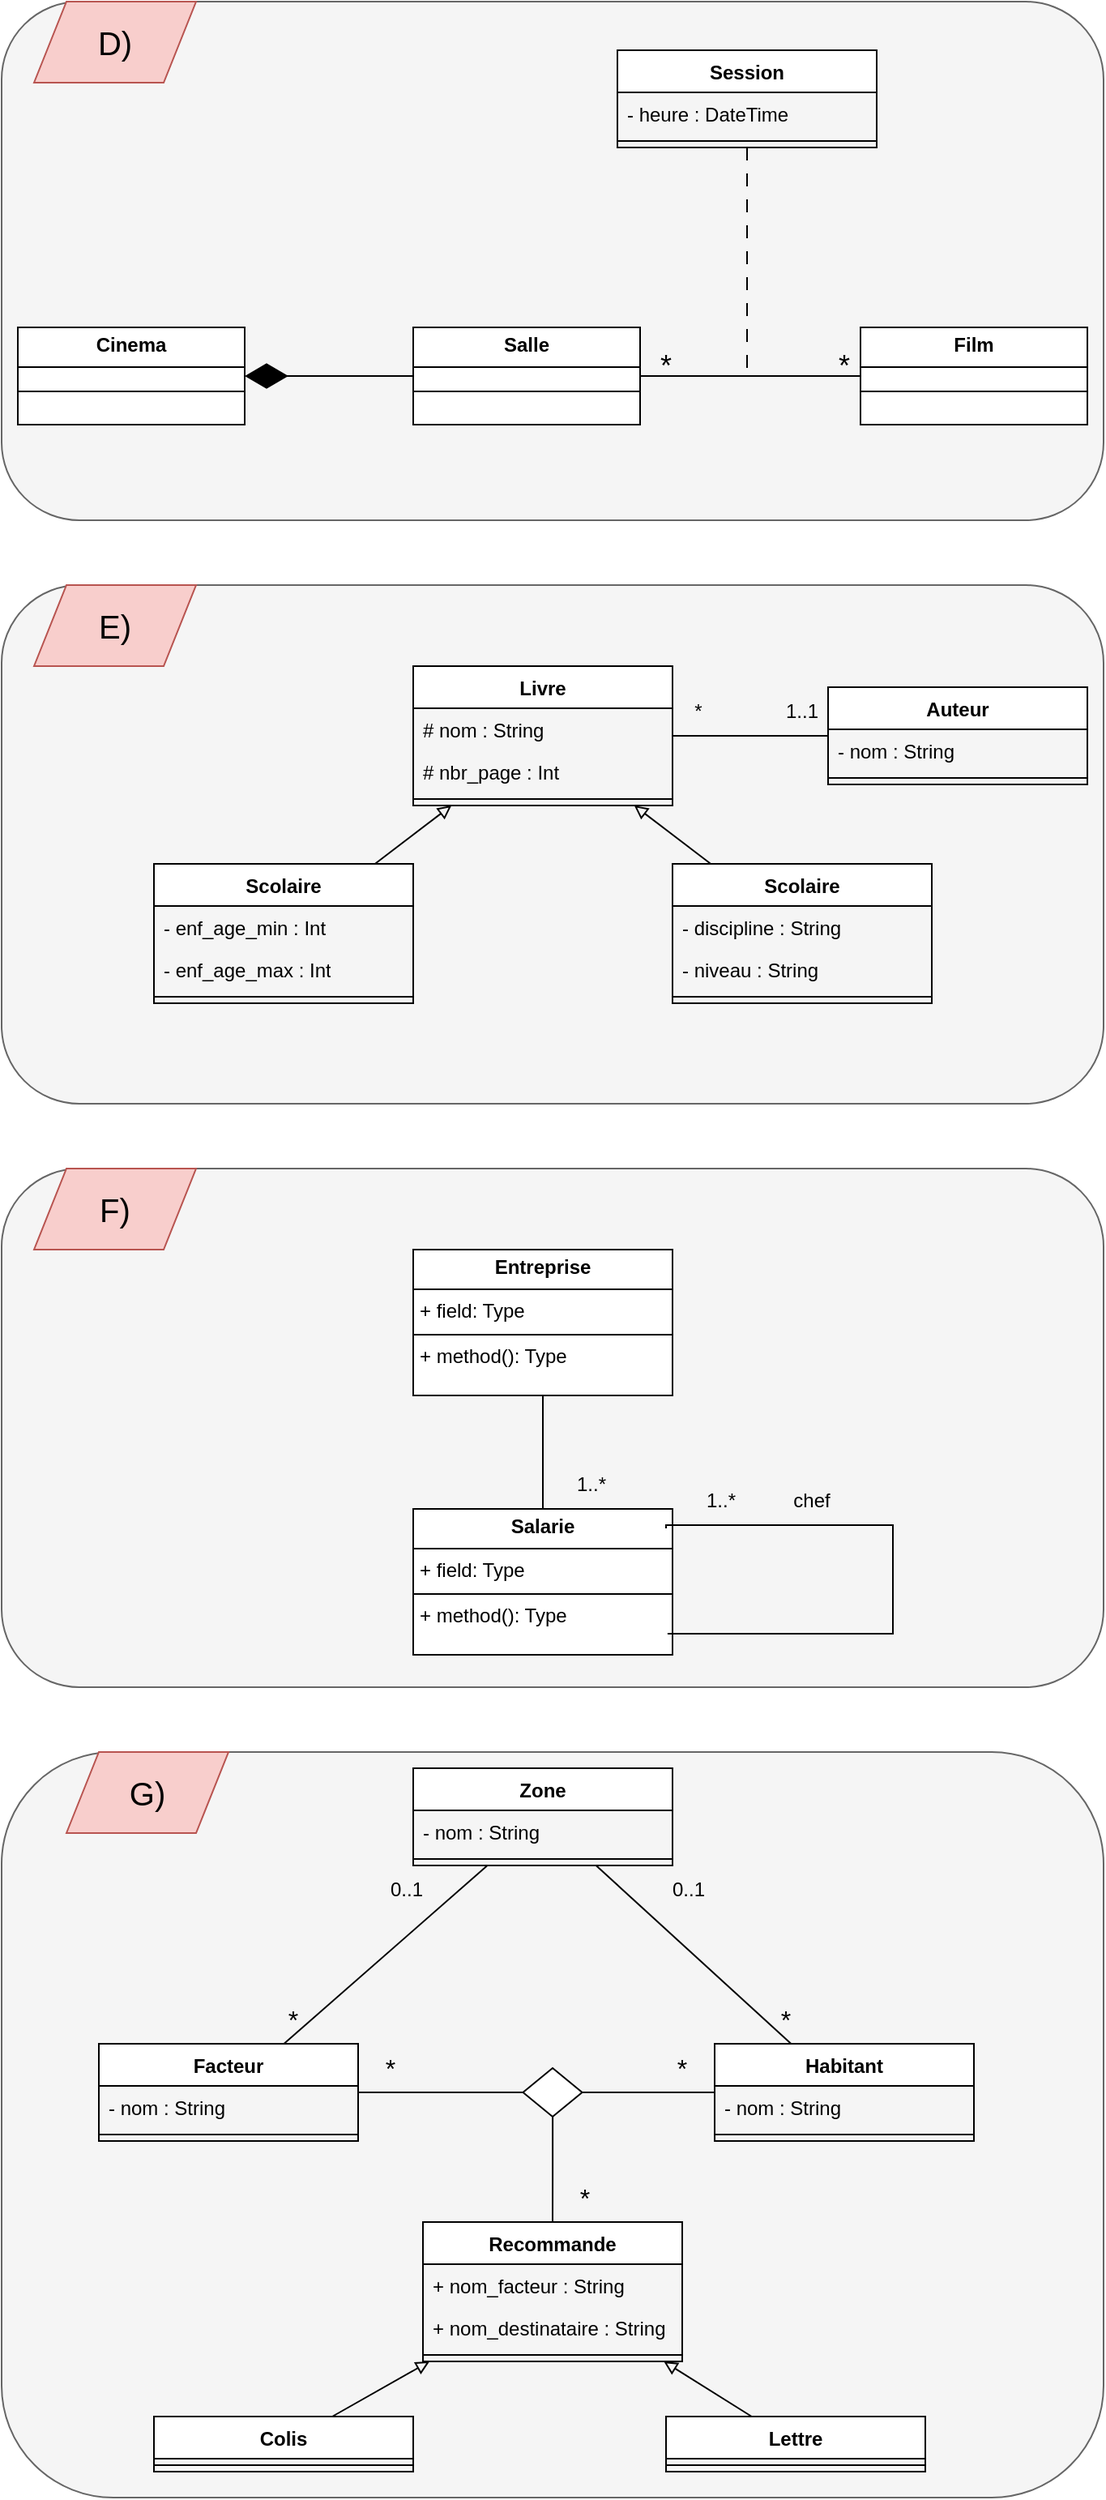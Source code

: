 <mxfile version="27.0.6">
  <diagram name="Page-1" id="Q0PIo-2i7bnXa_9pYqrQ">
    <mxGraphModel dx="898" dy="750" grid="1" gridSize="10" guides="1" tooltips="1" connect="1" arrows="1" fold="1" page="1" pageScale="1" pageWidth="827" pageHeight="1169" math="0" shadow="0">
      <root>
        <mxCell id="0" />
        <mxCell id="1" parent="0" />
        <mxCell id="LR8l_ZA1qz5UWRUe_UtI-1" value="" style="rounded=1;whiteSpace=wrap;html=1;fillColor=#f5f5f5;fontColor=#333333;strokeColor=#666666;" parent="1" vertex="1">
          <mxGeometry x="80" y="80" width="680" height="320" as="geometry" />
        </mxCell>
        <mxCell id="LR8l_ZA1qz5UWRUe_UtI-2" value="&lt;font style=&quot;font-size: 20px;&quot;&gt;D)&lt;/font&gt;" style="shape=parallelogram;perimeter=parallelogramPerimeter;whiteSpace=wrap;html=1;fixedSize=1;fillColor=#f8cecc;strokeColor=#b85450;" parent="1" vertex="1">
          <mxGeometry x="100" y="80" width="100" height="50" as="geometry" />
        </mxCell>
        <mxCell id="LR8l_ZA1qz5UWRUe_UtI-4" value="&lt;p style=&quot;margin:0px;margin-top:4px;text-align:center;&quot;&gt;&lt;b&gt;Cinema&lt;/b&gt;&lt;/p&gt;&lt;hr size=&quot;1&quot; style=&quot;border-style:solid;&quot;&gt;&lt;div style=&quot;height:2px;&quot;&gt;&lt;/div&gt;&lt;hr size=&quot;1&quot; style=&quot;border-style:solid;&quot;&gt;&lt;div style=&quot;height:2px;&quot;&gt;&lt;/div&gt;" style="verticalAlign=top;align=left;overflow=fill;html=1;whiteSpace=wrap;" parent="1" vertex="1">
          <mxGeometry x="90" y="281" width="140" height="60" as="geometry" />
        </mxCell>
        <mxCell id="2qF_T3SmxSKu9OVV5jv2-1" style="rounded=0;orthogonalLoop=1;jettySize=auto;html=1;entryX=0;entryY=0.5;entryDx=0;entryDy=0;endArrow=none;startFill=0;" parent="1" source="7bh3WnlcI_e72tTwCWZT-6" target="LR8l_ZA1qz5UWRUe_UtI-6" edge="1">
          <mxGeometry relative="1" as="geometry" />
        </mxCell>
        <mxCell id="LR8l_ZA1qz5UWRUe_UtI-5" value="&lt;p style=&quot;margin:0px;margin-top:4px;text-align:center;&quot;&gt;&lt;b&gt;Salle&lt;/b&gt;&lt;/p&gt;&lt;hr size=&quot;1&quot; style=&quot;border-style:solid;&quot;&gt;&lt;div style=&quot;height:2px;&quot;&gt;&lt;/div&gt;&lt;hr size=&quot;1&quot; style=&quot;border-style:solid;&quot;&gt;&lt;div style=&quot;height:2px;&quot;&gt;&lt;/div&gt;" style="verticalAlign=top;align=left;overflow=fill;html=1;whiteSpace=wrap;" parent="1" vertex="1">
          <mxGeometry x="334" y="281" width="140" height="60" as="geometry" />
        </mxCell>
        <mxCell id="LR8l_ZA1qz5UWRUe_UtI-6" value="&lt;p style=&quot;margin:0px;margin-top:4px;text-align:center;&quot;&gt;&lt;b&gt;Film&lt;/b&gt;&lt;/p&gt;&lt;hr size=&quot;1&quot; style=&quot;border-style:solid;&quot;&gt;&lt;div style=&quot;height:2px;&quot;&gt;&lt;/div&gt;&lt;hr size=&quot;1&quot; style=&quot;border-style:solid;&quot;&gt;&lt;div style=&quot;height:2px;&quot;&gt;&lt;/div&gt;" style="verticalAlign=top;align=left;overflow=fill;html=1;whiteSpace=wrap;" parent="1" vertex="1">
          <mxGeometry x="610" y="281" width="140" height="60" as="geometry" />
        </mxCell>
        <mxCell id="LR8l_ZA1qz5UWRUe_UtI-9" value="" style="rounded=1;whiteSpace=wrap;html=1;fillColor=#f5f5f5;fontColor=#333333;strokeColor=#666666;" parent="1" vertex="1">
          <mxGeometry x="80" y="440" width="680" height="320" as="geometry" />
        </mxCell>
        <mxCell id="LR8l_ZA1qz5UWRUe_UtI-10" value="&lt;font style=&quot;font-size: 20px;&quot;&gt;E)&lt;/font&gt;" style="shape=parallelogram;perimeter=parallelogramPerimeter;whiteSpace=wrap;html=1;fixedSize=1;fillColor=#f8cecc;strokeColor=#b85450;" parent="1" vertex="1">
          <mxGeometry x="100" y="440" width="100" height="50" as="geometry" />
        </mxCell>
        <mxCell id="LR8l_ZA1qz5UWRUe_UtI-11" value="" style="rounded=1;whiteSpace=wrap;html=1;fillColor=#f5f5f5;fontColor=#333333;strokeColor=#666666;" parent="1" vertex="1">
          <mxGeometry x="80" y="800" width="680" height="320" as="geometry" />
        </mxCell>
        <mxCell id="LR8l_ZA1qz5UWRUe_UtI-12" value="&lt;font style=&quot;font-size: 20px;&quot;&gt;F)&lt;/font&gt;" style="shape=parallelogram;perimeter=parallelogramPerimeter;whiteSpace=wrap;html=1;fixedSize=1;fillColor=#f8cecc;strokeColor=#b85450;" parent="1" vertex="1">
          <mxGeometry x="100" y="800" width="100" height="50" as="geometry" />
        </mxCell>
        <mxCell id="LR8l_ZA1qz5UWRUe_UtI-13" value="" style="rounded=1;whiteSpace=wrap;html=1;fillColor=#f5f5f5;fontColor=#333333;strokeColor=#666666;" parent="1" vertex="1">
          <mxGeometry x="80" y="1160" width="680" height="460" as="geometry" />
        </mxCell>
        <mxCell id="LR8l_ZA1qz5UWRUe_UtI-14" value="&lt;font style=&quot;font-size: 20px;&quot;&gt;G)&lt;/font&gt;" style="shape=parallelogram;perimeter=parallelogramPerimeter;whiteSpace=wrap;html=1;fixedSize=1;fillColor=#f8cecc;strokeColor=#b85450;" parent="1" vertex="1">
          <mxGeometry x="120" y="1160" width="100" height="50" as="geometry" />
        </mxCell>
        <mxCell id="hNnfSYcbuitZRMs8XukD-15" style="rounded=0;orthogonalLoop=1;jettySize=auto;html=1;endArrow=block;endFill=0;" parent="1" source="hNnfSYcbuitZRMs8XukD-9" target="2qF_T3SmxSKu9OVV5jv2-13" edge="1">
          <mxGeometry relative="1" as="geometry">
            <mxPoint x="414" y="550" as="targetPoint" />
          </mxGeometry>
        </mxCell>
        <mxCell id="hNnfSYcbuitZRMs8XukD-9" value="Scolaire" style="swimlane;fontStyle=1;align=center;verticalAlign=top;childLayout=stackLayout;horizontal=1;startSize=26;horizontalStack=0;resizeParent=1;resizeParentMax=0;resizeLast=0;collapsible=1;marginBottom=0;whiteSpace=wrap;html=1;" parent="1" vertex="1">
          <mxGeometry x="494" y="612" width="160" height="86" as="geometry" />
        </mxCell>
        <mxCell id="hNnfSYcbuitZRMs8XukD-10" value="- discipline : String" style="text;strokeColor=none;fillColor=none;align=left;verticalAlign=top;spacingLeft=4;spacingRight=4;overflow=hidden;rotatable=0;points=[[0,0.5],[1,0.5]];portConstraint=eastwest;whiteSpace=wrap;html=1;" parent="hNnfSYcbuitZRMs8XukD-9" vertex="1">
          <mxGeometry y="26" width="160" height="26" as="geometry" />
        </mxCell>
        <mxCell id="hNnfSYcbuitZRMs8XukD-13" value="- niveau : String" style="text;strokeColor=none;fillColor=none;align=left;verticalAlign=top;spacingLeft=4;spacingRight=4;overflow=hidden;rotatable=0;points=[[0,0.5],[1,0.5]];portConstraint=eastwest;whiteSpace=wrap;html=1;" parent="hNnfSYcbuitZRMs8XukD-9" vertex="1">
          <mxGeometry y="52" width="160" height="26" as="geometry" />
        </mxCell>
        <mxCell id="hNnfSYcbuitZRMs8XukD-11" value="" style="line;strokeWidth=1;fillColor=none;align=left;verticalAlign=middle;spacingTop=-1;spacingLeft=3;spacingRight=3;rotatable=0;labelPosition=right;points=[];portConstraint=eastwest;strokeColor=inherit;" parent="hNnfSYcbuitZRMs8XukD-9" vertex="1">
          <mxGeometry y="78" width="160" height="8" as="geometry" />
        </mxCell>
        <mxCell id="hNnfSYcbuitZRMs8XukD-22" style="rounded=0;orthogonalLoop=1;jettySize=auto;html=1;endArrow=block;endFill=0;" parent="1" source="hNnfSYcbuitZRMs8XukD-17" target="2qF_T3SmxSKu9OVV5jv2-13" edge="1">
          <mxGeometry relative="1" as="geometry">
            <mxPoint x="414" y="550" as="targetPoint" />
          </mxGeometry>
        </mxCell>
        <mxCell id="hNnfSYcbuitZRMs8XukD-17" value="Scolaire" style="swimlane;fontStyle=1;align=center;verticalAlign=top;childLayout=stackLayout;horizontal=1;startSize=26;horizontalStack=0;resizeParent=1;resizeParentMax=0;resizeLast=0;collapsible=1;marginBottom=0;whiteSpace=wrap;html=1;" parent="1" vertex="1">
          <mxGeometry x="174" y="612" width="160" height="86" as="geometry" />
        </mxCell>
        <mxCell id="hNnfSYcbuitZRMs8XukD-18" value="- enf_age_min : Int" style="text;strokeColor=none;fillColor=none;align=left;verticalAlign=top;spacingLeft=4;spacingRight=4;overflow=hidden;rotatable=0;points=[[0,0.5],[1,0.5]];portConstraint=eastwest;whiteSpace=wrap;html=1;" parent="hNnfSYcbuitZRMs8XukD-17" vertex="1">
          <mxGeometry y="26" width="160" height="26" as="geometry" />
        </mxCell>
        <mxCell id="hNnfSYcbuitZRMs8XukD-19" value="- enf_age_max : Int" style="text;strokeColor=none;fillColor=none;align=left;verticalAlign=top;spacingLeft=4;spacingRight=4;overflow=hidden;rotatable=0;points=[[0,0.5],[1,0.5]];portConstraint=eastwest;whiteSpace=wrap;html=1;" parent="hNnfSYcbuitZRMs8XukD-17" vertex="1">
          <mxGeometry y="52" width="160" height="26" as="geometry" />
        </mxCell>
        <mxCell id="hNnfSYcbuitZRMs8XukD-20" value="" style="line;strokeWidth=1;fillColor=none;align=left;verticalAlign=middle;spacingTop=-1;spacingLeft=3;spacingRight=3;rotatable=0;labelPosition=right;points=[];portConstraint=eastwest;strokeColor=inherit;" parent="hNnfSYcbuitZRMs8XukD-17" vertex="1">
          <mxGeometry y="78" width="160" height="8" as="geometry" />
        </mxCell>
        <mxCell id="2qF_T3SmxSKu9OVV5jv2-56" style="rounded=0;orthogonalLoop=1;jettySize=auto;html=1;entryX=0.5;entryY=0;entryDx=0;entryDy=0;endArrow=none;startFill=0;" parent="1" source="hNnfSYcbuitZRMs8XukD-23" target="hNnfSYcbuitZRMs8XukD-24" edge="1">
          <mxGeometry relative="1" as="geometry" />
        </mxCell>
        <mxCell id="hNnfSYcbuitZRMs8XukD-23" value="&lt;p style=&quot;margin:0px;margin-top:4px;text-align:center;&quot;&gt;&lt;b&gt;Entreprise&lt;/b&gt;&lt;/p&gt;&lt;hr size=&quot;1&quot; style=&quot;border-style:solid;&quot;&gt;&lt;p style=&quot;margin:0px;margin-left:4px;&quot;&gt;+ field: Type&lt;/p&gt;&lt;hr size=&quot;1&quot; style=&quot;border-style:solid;&quot;&gt;&lt;p style=&quot;margin:0px;margin-left:4px;&quot;&gt;+ method(): Type&lt;/p&gt;" style="verticalAlign=top;align=left;overflow=fill;html=1;whiteSpace=wrap;" parent="1" vertex="1">
          <mxGeometry x="334" y="850" width="160" height="90" as="geometry" />
        </mxCell>
        <mxCell id="hNnfSYcbuitZRMs8XukD-24" value="&lt;p style=&quot;margin:0px;margin-top:4px;text-align:center;&quot;&gt;&lt;b&gt;Salarie&lt;/b&gt;&lt;/p&gt;&lt;hr size=&quot;1&quot; style=&quot;border-style:solid;&quot;&gt;&lt;p style=&quot;margin:0px;margin-left:4px;&quot;&gt;+ field: Type&lt;/p&gt;&lt;hr size=&quot;1&quot; style=&quot;border-style:solid;&quot;&gt;&lt;p style=&quot;margin:0px;margin-left:4px;&quot;&gt;+ method(): Type&lt;/p&gt;" style="verticalAlign=top;align=left;overflow=fill;html=1;whiteSpace=wrap;" parent="1" vertex="1">
          <mxGeometry x="334" y="1010" width="160" height="90" as="geometry" />
        </mxCell>
        <mxCell id="2qF_T3SmxSKu9OVV5jv2-3" style="rounded=0;orthogonalLoop=1;jettySize=auto;html=1;endArrow=none;startFill=0;dashed=1;dashPattern=8 8;" parent="1" source="2qF_T3SmxSKu9OVV5jv2-9" edge="1">
          <mxGeometry relative="1" as="geometry">
            <mxPoint x="540" y="310" as="targetPoint" />
            <mxPoint x="622.353" y="100" as="sourcePoint" />
          </mxGeometry>
        </mxCell>
        <mxCell id="2qF_T3SmxSKu9OVV5jv2-9" value="Session" style="swimlane;fontStyle=1;align=center;verticalAlign=top;childLayout=stackLayout;horizontal=1;startSize=26;horizontalStack=0;resizeParent=1;resizeParentMax=0;resizeLast=0;collapsible=1;marginBottom=0;whiteSpace=wrap;html=1;" parent="1" vertex="1">
          <mxGeometry x="460" y="110" width="160" height="60" as="geometry" />
        </mxCell>
        <mxCell id="2qF_T3SmxSKu9OVV5jv2-10" value="- heure : DateTime&amp;nbsp;" style="text;strokeColor=none;fillColor=none;align=left;verticalAlign=top;spacingLeft=4;spacingRight=4;overflow=hidden;rotatable=0;points=[[0,0.5],[1,0.5]];portConstraint=eastwest;whiteSpace=wrap;html=1;" parent="2qF_T3SmxSKu9OVV5jv2-9" vertex="1">
          <mxGeometry y="26" width="160" height="26" as="geometry" />
        </mxCell>
        <mxCell id="2qF_T3SmxSKu9OVV5jv2-11" value="" style="line;strokeWidth=1;fillColor=none;align=left;verticalAlign=middle;spacingTop=-1;spacingLeft=3;spacingRight=3;rotatable=0;labelPosition=right;points=[];portConstraint=eastwest;strokeColor=inherit;" parent="2qF_T3SmxSKu9OVV5jv2-9" vertex="1">
          <mxGeometry y="52" width="160" height="8" as="geometry" />
        </mxCell>
        <mxCell id="7bh3WnlcI_e72tTwCWZT-12" style="edgeStyle=orthogonalEdgeStyle;rounded=0;orthogonalLoop=1;jettySize=auto;html=1;endArrow=none;startFill=0;" edge="1" parent="1" source="2qF_T3SmxSKu9OVV5jv2-13" target="7bh3WnlcI_e72tTwCWZT-8">
          <mxGeometry relative="1" as="geometry" />
        </mxCell>
        <mxCell id="2qF_T3SmxSKu9OVV5jv2-13" value="Livre" style="swimlane;fontStyle=1;align=center;verticalAlign=top;childLayout=stackLayout;horizontal=1;startSize=26;horizontalStack=0;resizeParent=1;resizeParentMax=0;resizeLast=0;collapsible=1;marginBottom=0;whiteSpace=wrap;html=1;" parent="1" vertex="1">
          <mxGeometry x="334" y="490" width="160" height="86" as="geometry" />
        </mxCell>
        <mxCell id="2qF_T3SmxSKu9OVV5jv2-14" value="# nom : String&lt;div&gt;&lt;br&gt;&lt;/div&gt;" style="text;strokeColor=none;fillColor=none;align=left;verticalAlign=top;spacingLeft=4;spacingRight=4;overflow=hidden;rotatable=0;points=[[0,0.5],[1,0.5]];portConstraint=eastwest;whiteSpace=wrap;html=1;" parent="2qF_T3SmxSKu9OVV5jv2-13" vertex="1">
          <mxGeometry y="26" width="160" height="26" as="geometry" />
        </mxCell>
        <mxCell id="2qF_T3SmxSKu9OVV5jv2-17" value="# nbr_page : Int" style="text;strokeColor=none;fillColor=none;align=left;verticalAlign=top;spacingLeft=4;spacingRight=4;overflow=hidden;rotatable=0;points=[[0,0.5],[1,0.5]];portConstraint=eastwest;whiteSpace=wrap;html=1;" parent="2qF_T3SmxSKu9OVV5jv2-13" vertex="1">
          <mxGeometry y="52" width="160" height="26" as="geometry" />
        </mxCell>
        <mxCell id="2qF_T3SmxSKu9OVV5jv2-15" value="" style="line;strokeWidth=1;fillColor=none;align=left;verticalAlign=middle;spacingTop=-1;spacingLeft=3;spacingRight=3;rotatable=0;labelPosition=right;points=[];portConstraint=eastwest;strokeColor=inherit;" parent="2qF_T3SmxSKu9OVV5jv2-13" vertex="1">
          <mxGeometry y="78" width="160" height="8" as="geometry" />
        </mxCell>
        <mxCell id="2qF_T3SmxSKu9OVV5jv2-18" value="Recommande" style="swimlane;fontStyle=1;align=center;verticalAlign=top;childLayout=stackLayout;horizontal=1;startSize=26;horizontalStack=0;resizeParent=1;resizeParentMax=0;resizeLast=0;collapsible=1;marginBottom=0;whiteSpace=wrap;html=1;" parent="1" vertex="1">
          <mxGeometry x="340" y="1450" width="160" height="86" as="geometry" />
        </mxCell>
        <mxCell id="2qF_T3SmxSKu9OVV5jv2-19" value="+ nom_facteur : String" style="text;strokeColor=none;fillColor=none;align=left;verticalAlign=top;spacingLeft=4;spacingRight=4;overflow=hidden;rotatable=0;points=[[0,0.5],[1,0.5]];portConstraint=eastwest;whiteSpace=wrap;html=1;" parent="2qF_T3SmxSKu9OVV5jv2-18" vertex="1">
          <mxGeometry y="26" width="160" height="26" as="geometry" />
        </mxCell>
        <mxCell id="K8MC5bdhONwPJp8e-tmG-1" value="+ nom_destinataire : String" style="text;strokeColor=none;fillColor=none;align=left;verticalAlign=top;spacingLeft=4;spacingRight=4;overflow=hidden;rotatable=0;points=[[0,0.5],[1,0.5]];portConstraint=eastwest;whiteSpace=wrap;html=1;" parent="2qF_T3SmxSKu9OVV5jv2-18" vertex="1">
          <mxGeometry y="52" width="160" height="26" as="geometry" />
        </mxCell>
        <mxCell id="2qF_T3SmxSKu9OVV5jv2-20" value="" style="line;strokeWidth=1;fillColor=none;align=left;verticalAlign=middle;spacingTop=-1;spacingLeft=3;spacingRight=3;rotatable=0;labelPosition=right;points=[];portConstraint=eastwest;strokeColor=inherit;" parent="2qF_T3SmxSKu9OVV5jv2-18" vertex="1">
          <mxGeometry y="78" width="160" height="8" as="geometry" />
        </mxCell>
        <mxCell id="2qF_T3SmxSKu9OVV5jv2-31" style="rounded=0;orthogonalLoop=1;jettySize=auto;html=1;endArrow=block;endFill=0;" parent="1" source="2qF_T3SmxSKu9OVV5jv2-22" target="2qF_T3SmxSKu9OVV5jv2-18" edge="1">
          <mxGeometry relative="1" as="geometry" />
        </mxCell>
        <mxCell id="2qF_T3SmxSKu9OVV5jv2-22" value="Colis" style="swimlane;fontStyle=1;align=center;verticalAlign=top;childLayout=stackLayout;horizontal=1;startSize=26;horizontalStack=0;resizeParent=1;resizeParentMax=0;resizeLast=0;collapsible=1;marginBottom=0;whiteSpace=wrap;html=1;" parent="1" vertex="1">
          <mxGeometry x="174" y="1570" width="160" height="34" as="geometry" />
        </mxCell>
        <mxCell id="2qF_T3SmxSKu9OVV5jv2-24" value="" style="line;strokeWidth=1;fillColor=none;align=left;verticalAlign=middle;spacingTop=-1;spacingLeft=3;spacingRight=3;rotatable=0;labelPosition=right;points=[];portConstraint=eastwest;strokeColor=inherit;" parent="2qF_T3SmxSKu9OVV5jv2-22" vertex="1">
          <mxGeometry y="26" width="160" height="8" as="geometry" />
        </mxCell>
        <mxCell id="2qF_T3SmxSKu9OVV5jv2-30" style="rounded=0;orthogonalLoop=1;jettySize=auto;html=1;endArrow=block;endFill=0;" parent="1" source="2qF_T3SmxSKu9OVV5jv2-26" target="2qF_T3SmxSKu9OVV5jv2-18" edge="1">
          <mxGeometry relative="1" as="geometry" />
        </mxCell>
        <mxCell id="2qF_T3SmxSKu9OVV5jv2-26" value="Lettre" style="swimlane;fontStyle=1;align=center;verticalAlign=top;childLayout=stackLayout;horizontal=1;startSize=26;horizontalStack=0;resizeParent=1;resizeParentMax=0;resizeLast=0;collapsible=1;marginBottom=0;whiteSpace=wrap;html=1;" parent="1" vertex="1">
          <mxGeometry x="490" y="1570" width="160" height="34" as="geometry" />
        </mxCell>
        <mxCell id="2qF_T3SmxSKu9OVV5jv2-28" value="" style="line;strokeWidth=1;fillColor=none;align=left;verticalAlign=middle;spacingTop=-1;spacingLeft=3;spacingRight=3;rotatable=0;labelPosition=right;points=[];portConstraint=eastwest;strokeColor=inherit;" parent="2qF_T3SmxSKu9OVV5jv2-26" vertex="1">
          <mxGeometry y="26" width="160" height="8" as="geometry" />
        </mxCell>
        <mxCell id="2qF_T3SmxSKu9OVV5jv2-32" value="Zone" style="swimlane;fontStyle=1;align=center;verticalAlign=top;childLayout=stackLayout;horizontal=1;startSize=26;horizontalStack=0;resizeParent=1;resizeParentMax=0;resizeLast=0;collapsible=1;marginBottom=0;whiteSpace=wrap;html=1;" parent="1" vertex="1">
          <mxGeometry x="334" y="1170" width="160" height="60" as="geometry" />
        </mxCell>
        <mxCell id="2qF_T3SmxSKu9OVV5jv2-33" value="- nom : String" style="text;strokeColor=none;fillColor=none;align=left;verticalAlign=top;spacingLeft=4;spacingRight=4;overflow=hidden;rotatable=0;points=[[0,0.5],[1,0.5]];portConstraint=eastwest;whiteSpace=wrap;html=1;" parent="2qF_T3SmxSKu9OVV5jv2-32" vertex="1">
          <mxGeometry y="26" width="160" height="26" as="geometry" />
        </mxCell>
        <mxCell id="2qF_T3SmxSKu9OVV5jv2-34" value="" style="line;strokeWidth=1;fillColor=none;align=left;verticalAlign=middle;spacingTop=-1;spacingLeft=3;spacingRight=3;rotatable=0;labelPosition=right;points=[];portConstraint=eastwest;strokeColor=inherit;" parent="2qF_T3SmxSKu9OVV5jv2-32" vertex="1">
          <mxGeometry y="52" width="160" height="8" as="geometry" />
        </mxCell>
        <mxCell id="2qF_T3SmxSKu9OVV5jv2-44" style="rounded=0;orthogonalLoop=1;jettySize=auto;html=1;endArrow=none;startFill=0;" parent="1" source="2qF_T3SmxSKu9OVV5jv2-36" target="2qF_T3SmxSKu9OVV5jv2-32" edge="1">
          <mxGeometry relative="1" as="geometry" />
        </mxCell>
        <mxCell id="2qF_T3SmxSKu9OVV5jv2-36" value="Facteur" style="swimlane;fontStyle=1;align=center;verticalAlign=top;childLayout=stackLayout;horizontal=1;startSize=26;horizontalStack=0;resizeParent=1;resizeParentMax=0;resizeLast=0;collapsible=1;marginBottom=0;whiteSpace=wrap;html=1;" parent="1" vertex="1">
          <mxGeometry x="140" y="1340" width="160" height="60" as="geometry" />
        </mxCell>
        <mxCell id="2qF_T3SmxSKu9OVV5jv2-37" value="- nom : String" style="text;strokeColor=none;fillColor=none;align=left;verticalAlign=top;spacingLeft=4;spacingRight=4;overflow=hidden;rotatable=0;points=[[0,0.5],[1,0.5]];portConstraint=eastwest;whiteSpace=wrap;html=1;" parent="2qF_T3SmxSKu9OVV5jv2-36" vertex="1">
          <mxGeometry y="26" width="160" height="26" as="geometry" />
        </mxCell>
        <mxCell id="2qF_T3SmxSKu9OVV5jv2-38" value="" style="line;strokeWidth=1;fillColor=none;align=left;verticalAlign=middle;spacingTop=-1;spacingLeft=3;spacingRight=3;rotatable=0;labelPosition=right;points=[];portConstraint=eastwest;strokeColor=inherit;" parent="2qF_T3SmxSKu9OVV5jv2-36" vertex="1">
          <mxGeometry y="52" width="160" height="8" as="geometry" />
        </mxCell>
        <mxCell id="2qF_T3SmxSKu9OVV5jv2-45" style="rounded=0;orthogonalLoop=1;jettySize=auto;html=1;endArrow=none;startFill=0;" parent="1" source="2qF_T3SmxSKu9OVV5jv2-40" target="2qF_T3SmxSKu9OVV5jv2-32" edge="1">
          <mxGeometry relative="1" as="geometry" />
        </mxCell>
        <mxCell id="2qF_T3SmxSKu9OVV5jv2-40" value="Habitant" style="swimlane;fontStyle=1;align=center;verticalAlign=top;childLayout=stackLayout;horizontal=1;startSize=26;horizontalStack=0;resizeParent=1;resizeParentMax=0;resizeLast=0;collapsible=1;marginBottom=0;whiteSpace=wrap;html=1;" parent="1" vertex="1">
          <mxGeometry x="520" y="1340" width="160" height="60" as="geometry" />
        </mxCell>
        <mxCell id="2qF_T3SmxSKu9OVV5jv2-41" value="- nom : String" style="text;strokeColor=none;fillColor=none;align=left;verticalAlign=top;spacingLeft=4;spacingRight=4;overflow=hidden;rotatable=0;points=[[0,0.5],[1,0.5]];portConstraint=eastwest;whiteSpace=wrap;html=1;" parent="2qF_T3SmxSKu9OVV5jv2-40" vertex="1">
          <mxGeometry y="26" width="160" height="26" as="geometry" />
        </mxCell>
        <mxCell id="2qF_T3SmxSKu9OVV5jv2-42" value="" style="line;strokeWidth=1;fillColor=none;align=left;verticalAlign=middle;spacingTop=-1;spacingLeft=3;spacingRight=3;rotatable=0;labelPosition=right;points=[];portConstraint=eastwest;strokeColor=inherit;" parent="2qF_T3SmxSKu9OVV5jv2-40" vertex="1">
          <mxGeometry y="52" width="160" height="8" as="geometry" />
        </mxCell>
        <mxCell id="2qF_T3SmxSKu9OVV5jv2-48" value="&lt;font style=&quot;font-size: 16px;&quot;&gt;*&lt;/font&gt;" style="text;html=1;align=center;verticalAlign=middle;whiteSpace=wrap;rounded=0;" parent="1" vertex="1">
          <mxGeometry x="230" y="1310" width="60" height="30" as="geometry" />
        </mxCell>
        <mxCell id="2qF_T3SmxSKu9OVV5jv2-49" value="0..1" style="text;html=1;align=center;verticalAlign=middle;whiteSpace=wrap;rounded=0;" parent="1" vertex="1">
          <mxGeometry x="300" y="1230" width="60" height="30" as="geometry" />
        </mxCell>
        <mxCell id="2qF_T3SmxSKu9OVV5jv2-50" value="0..1" style="text;html=1;align=center;verticalAlign=middle;whiteSpace=wrap;rounded=0;" parent="1" vertex="1">
          <mxGeometry x="474" y="1230" width="60" height="30" as="geometry" />
        </mxCell>
        <mxCell id="2qF_T3SmxSKu9OVV5jv2-51" value="&lt;font style=&quot;font-size: 16px;&quot;&gt;*&lt;/font&gt;" style="text;html=1;align=center;verticalAlign=middle;whiteSpace=wrap;rounded=0;" parent="1" vertex="1">
          <mxGeometry x="534" y="1310" width="60" height="30" as="geometry" />
        </mxCell>
        <mxCell id="2qF_T3SmxSKu9OVV5jv2-57" value="1..*" style="text;html=1;align=center;verticalAlign=middle;whiteSpace=wrap;rounded=0;" parent="1" vertex="1">
          <mxGeometry x="414" y="980" width="60" height="30" as="geometry" />
        </mxCell>
        <mxCell id="2qF_T3SmxSKu9OVV5jv2-59" style="edgeStyle=orthogonalEdgeStyle;rounded=0;orthogonalLoop=1;jettySize=auto;html=1;exitX=0.975;exitY=0.133;exitDx=0;exitDy=0;exitPerimeter=0;entryX=0.981;entryY=0.856;entryDx=0;entryDy=0;entryPerimeter=0;endArrow=none;startFill=0;" parent="1" source="hNnfSYcbuitZRMs8XukD-24" target="hNnfSYcbuitZRMs8XukD-24" edge="1">
          <mxGeometry relative="1" as="geometry">
            <Array as="points">
              <mxPoint x="490" y="1020" />
              <mxPoint x="630" y="1020" />
              <mxPoint x="630" y="1087" />
            </Array>
          </mxGeometry>
        </mxCell>
        <mxCell id="2qF_T3SmxSKu9OVV5jv2-60" value="1..*" style="text;html=1;align=center;verticalAlign=middle;whiteSpace=wrap;rounded=0;" parent="1" vertex="1">
          <mxGeometry x="494" y="990" width="60" height="30" as="geometry" />
        </mxCell>
        <mxCell id="2qF_T3SmxSKu9OVV5jv2-61" value="chef" style="text;html=1;align=center;verticalAlign=middle;whiteSpace=wrap;rounded=0;" parent="1" vertex="1">
          <mxGeometry x="550" y="990" width="60" height="30" as="geometry" />
        </mxCell>
        <mxCell id="K8MC5bdhONwPJp8e-tmG-4" style="rounded=0;orthogonalLoop=1;jettySize=auto;html=1;endArrow=none;startFill=0;" parent="1" source="K8MC5bdhONwPJp8e-tmG-2" target="2qF_T3SmxSKu9OVV5jv2-40" edge="1">
          <mxGeometry relative="1" as="geometry" />
        </mxCell>
        <mxCell id="K8MC5bdhONwPJp8e-tmG-5" style="rounded=0;orthogonalLoop=1;jettySize=auto;html=1;endArrow=none;startFill=0;" parent="1" source="K8MC5bdhONwPJp8e-tmG-2" target="2qF_T3SmxSKu9OVV5jv2-36" edge="1">
          <mxGeometry relative="1" as="geometry" />
        </mxCell>
        <mxCell id="K8MC5bdhONwPJp8e-tmG-6" style="edgeStyle=orthogonalEdgeStyle;rounded=0;orthogonalLoop=1;jettySize=auto;html=1;entryX=0.5;entryY=0;entryDx=0;entryDy=0;endArrow=none;startFill=0;" parent="1" source="K8MC5bdhONwPJp8e-tmG-2" target="2qF_T3SmxSKu9OVV5jv2-18" edge="1">
          <mxGeometry relative="1" as="geometry" />
        </mxCell>
        <mxCell id="K8MC5bdhONwPJp8e-tmG-2" value="" style="rhombus;whiteSpace=wrap;html=1;" parent="1" vertex="1">
          <mxGeometry x="401.75" y="1355" width="36.5" height="30" as="geometry" />
        </mxCell>
        <mxCell id="K8MC5bdhONwPJp8e-tmG-9" value="&lt;font style=&quot;font-size: 16px;&quot;&gt;*&lt;/font&gt;" style="text;html=1;align=center;verticalAlign=middle;whiteSpace=wrap;rounded=0;" parent="1" vertex="1">
          <mxGeometry x="470" y="1340" width="60" height="30" as="geometry" />
        </mxCell>
        <mxCell id="K8MC5bdhONwPJp8e-tmG-10" value="&lt;font style=&quot;font-size: 16px;&quot;&gt;*&lt;/font&gt;" style="text;html=1;align=center;verticalAlign=middle;whiteSpace=wrap;rounded=0;" parent="1" vertex="1">
          <mxGeometry x="290" y="1340" width="60" height="30" as="geometry" />
        </mxCell>
        <mxCell id="K8MC5bdhONwPJp8e-tmG-11" value="&lt;font style=&quot;font-size: 16px;&quot;&gt;*&lt;/font&gt;" style="text;html=1;align=center;verticalAlign=middle;whiteSpace=wrap;rounded=0;" parent="1" vertex="1">
          <mxGeometry x="410" y="1420" width="60" height="30" as="geometry" />
        </mxCell>
        <mxCell id="7bh3WnlcI_e72tTwCWZT-4" value="" style="endArrow=diamondThin;endFill=1;endSize=24;html=1;rounded=0;entryX=1;entryY=0.5;entryDx=0;entryDy=0;exitX=0;exitY=0.5;exitDx=0;exitDy=0;" edge="1" parent="1" source="LR8l_ZA1qz5UWRUe_UtI-5" target="LR8l_ZA1qz5UWRUe_UtI-4">
          <mxGeometry width="160" relative="1" as="geometry">
            <mxPoint x="330" y="190" as="sourcePoint" />
            <mxPoint x="490" y="190" as="targetPoint" />
          </mxGeometry>
        </mxCell>
        <mxCell id="7bh3WnlcI_e72tTwCWZT-5" value="&lt;font style=&quot;font-size: 18px;&quot;&gt;*&lt;/font&gt;" style="text;html=1;align=center;verticalAlign=middle;whiteSpace=wrap;rounded=0;" vertex="1" parent="1">
          <mxGeometry x="460" y="290" width="60" height="30" as="geometry" />
        </mxCell>
        <mxCell id="7bh3WnlcI_e72tTwCWZT-7" value="" style="rounded=0;orthogonalLoop=1;jettySize=auto;html=1;endArrow=none;startFill=0;" edge="1" parent="1" source="LR8l_ZA1qz5UWRUe_UtI-5" target="LR8l_ZA1qz5UWRUe_UtI-6">
          <mxGeometry relative="1" as="geometry">
            <mxPoint x="474" y="311" as="sourcePoint" />
            <mxPoint x="610" y="311" as="targetPoint" />
          </mxGeometry>
        </mxCell>
        <mxCell id="7bh3WnlcI_e72tTwCWZT-6" value="&lt;font style=&quot;font-size: 18px;&quot;&gt;*&lt;/font&gt;" style="text;html=1;align=center;verticalAlign=middle;whiteSpace=wrap;rounded=0;" vertex="1" parent="1">
          <mxGeometry x="570" y="290" width="60" height="30" as="geometry" />
        </mxCell>
        <mxCell id="7bh3WnlcI_e72tTwCWZT-8" value="Auteur" style="swimlane;fontStyle=1;align=center;verticalAlign=top;childLayout=stackLayout;horizontal=1;startSize=26;horizontalStack=0;resizeParent=1;resizeParentMax=0;resizeLast=0;collapsible=1;marginBottom=0;whiteSpace=wrap;html=1;" vertex="1" parent="1">
          <mxGeometry x="590" y="503" width="160" height="60" as="geometry" />
        </mxCell>
        <mxCell id="7bh3WnlcI_e72tTwCWZT-9" value="- nom : String" style="text;strokeColor=none;fillColor=none;align=left;verticalAlign=top;spacingLeft=4;spacingRight=4;overflow=hidden;rotatable=0;points=[[0,0.5],[1,0.5]];portConstraint=eastwest;whiteSpace=wrap;html=1;" vertex="1" parent="7bh3WnlcI_e72tTwCWZT-8">
          <mxGeometry y="26" width="160" height="26" as="geometry" />
        </mxCell>
        <mxCell id="7bh3WnlcI_e72tTwCWZT-10" value="" style="line;strokeWidth=1;fillColor=none;align=left;verticalAlign=middle;spacingTop=-1;spacingLeft=3;spacingRight=3;rotatable=0;labelPosition=right;points=[];portConstraint=eastwest;strokeColor=inherit;" vertex="1" parent="7bh3WnlcI_e72tTwCWZT-8">
          <mxGeometry y="52" width="160" height="8" as="geometry" />
        </mxCell>
        <mxCell id="7bh3WnlcI_e72tTwCWZT-13" value="*" style="text;html=1;align=center;verticalAlign=middle;whiteSpace=wrap;rounded=0;" vertex="1" parent="1">
          <mxGeometry x="480" y="503" width="60" height="30" as="geometry" />
        </mxCell>
        <mxCell id="7bh3WnlcI_e72tTwCWZT-15" value="1..1" style="text;html=1;align=center;verticalAlign=middle;whiteSpace=wrap;rounded=0;" vertex="1" parent="1">
          <mxGeometry x="544" y="503" width="60" height="30" as="geometry" />
        </mxCell>
      </root>
    </mxGraphModel>
  </diagram>
</mxfile>
